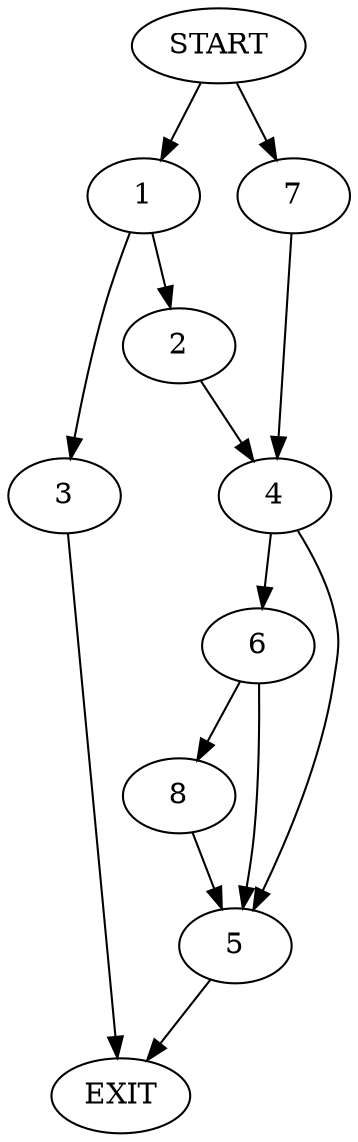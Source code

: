 digraph {
0 [label="START"]
9 [label="EXIT"]
0 -> 1
1 -> 2
1 -> 3
2 -> 4
3 -> 9
4 -> 5
4 -> 6
0 -> 7
7 -> 4
5 -> 9
6 -> 8
6 -> 5
8 -> 5
}
